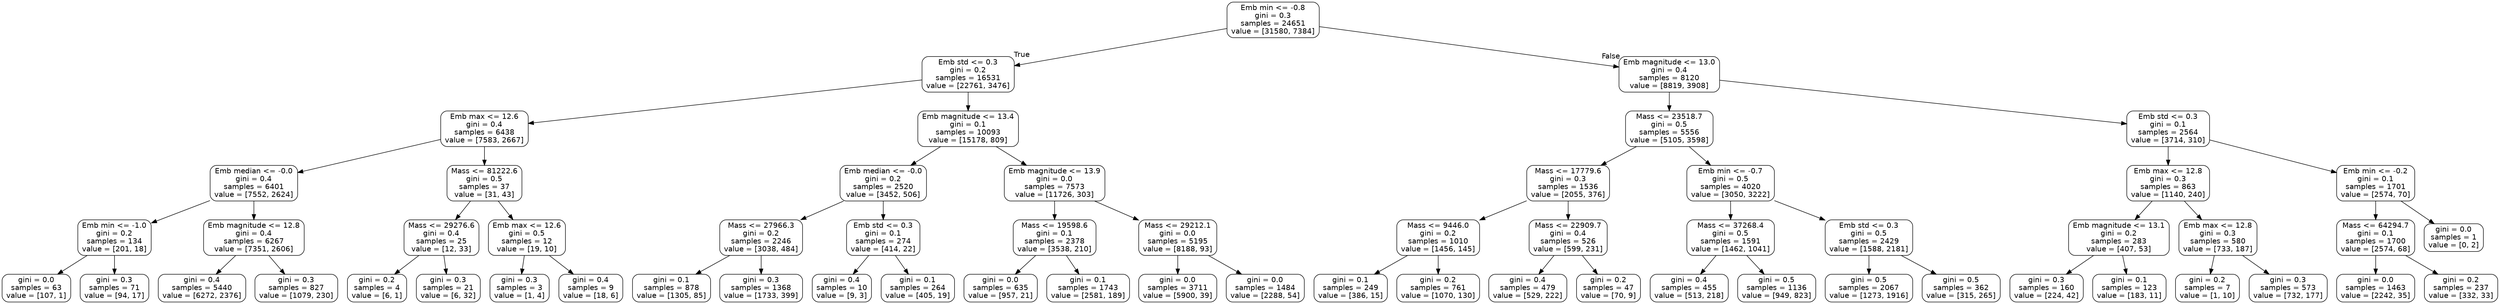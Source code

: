 digraph Tree {
node [shape=box, style="rounded", color="black", fontname="helvetica"] ;
edge [fontname="helvetica"] ;
0 [label="Emb min <= -0.8\ngini = 0.3\nsamples = 24651\nvalue = [31580, 7384]"] ;
1 [label="Emb std <= 0.3\ngini = 0.2\nsamples = 16531\nvalue = [22761, 3476]"] ;
0 -> 1 [labeldistance=2.5, labelangle=45, headlabel="True"] ;
2 [label="Emb max <= 12.6\ngini = 0.4\nsamples = 6438\nvalue = [7583, 2667]"] ;
1 -> 2 ;
3 [label="Emb median <= -0.0\ngini = 0.4\nsamples = 6401\nvalue = [7552, 2624]"] ;
2 -> 3 ;
4 [label="Emb min <= -1.0\ngini = 0.2\nsamples = 134\nvalue = [201, 18]"] ;
3 -> 4 ;
5 [label="gini = 0.0\nsamples = 63\nvalue = [107, 1]"] ;
4 -> 5 ;
6 [label="gini = 0.3\nsamples = 71\nvalue = [94, 17]"] ;
4 -> 6 ;
7 [label="Emb magnitude <= 12.8\ngini = 0.4\nsamples = 6267\nvalue = [7351, 2606]"] ;
3 -> 7 ;
8 [label="gini = 0.4\nsamples = 5440\nvalue = [6272, 2376]"] ;
7 -> 8 ;
9 [label="gini = 0.3\nsamples = 827\nvalue = [1079, 230]"] ;
7 -> 9 ;
10 [label="Mass <= 81222.6\ngini = 0.5\nsamples = 37\nvalue = [31, 43]"] ;
2 -> 10 ;
11 [label="Mass <= 29276.6\ngini = 0.4\nsamples = 25\nvalue = [12, 33]"] ;
10 -> 11 ;
12 [label="gini = 0.2\nsamples = 4\nvalue = [6, 1]"] ;
11 -> 12 ;
13 [label="gini = 0.3\nsamples = 21\nvalue = [6, 32]"] ;
11 -> 13 ;
14 [label="Emb max <= 12.6\ngini = 0.5\nsamples = 12\nvalue = [19, 10]"] ;
10 -> 14 ;
15 [label="gini = 0.3\nsamples = 3\nvalue = [1, 4]"] ;
14 -> 15 ;
16 [label="gini = 0.4\nsamples = 9\nvalue = [18, 6]"] ;
14 -> 16 ;
17 [label="Emb magnitude <= 13.4\ngini = 0.1\nsamples = 10093\nvalue = [15178, 809]"] ;
1 -> 17 ;
18 [label="Emb median <= -0.0\ngini = 0.2\nsamples = 2520\nvalue = [3452, 506]"] ;
17 -> 18 ;
19 [label="Mass <= 27966.3\ngini = 0.2\nsamples = 2246\nvalue = [3038, 484]"] ;
18 -> 19 ;
20 [label="gini = 0.1\nsamples = 878\nvalue = [1305, 85]"] ;
19 -> 20 ;
21 [label="gini = 0.3\nsamples = 1368\nvalue = [1733, 399]"] ;
19 -> 21 ;
22 [label="Emb std <= 0.3\ngini = 0.1\nsamples = 274\nvalue = [414, 22]"] ;
18 -> 22 ;
23 [label="gini = 0.4\nsamples = 10\nvalue = [9, 3]"] ;
22 -> 23 ;
24 [label="gini = 0.1\nsamples = 264\nvalue = [405, 19]"] ;
22 -> 24 ;
25 [label="Emb magnitude <= 13.9\ngini = 0.0\nsamples = 7573\nvalue = [11726, 303]"] ;
17 -> 25 ;
26 [label="Mass <= 19598.6\ngini = 0.1\nsamples = 2378\nvalue = [3538, 210]"] ;
25 -> 26 ;
27 [label="gini = 0.0\nsamples = 635\nvalue = [957, 21]"] ;
26 -> 27 ;
28 [label="gini = 0.1\nsamples = 1743\nvalue = [2581, 189]"] ;
26 -> 28 ;
29 [label="Mass <= 29212.1\ngini = 0.0\nsamples = 5195\nvalue = [8188, 93]"] ;
25 -> 29 ;
30 [label="gini = 0.0\nsamples = 3711\nvalue = [5900, 39]"] ;
29 -> 30 ;
31 [label="gini = 0.0\nsamples = 1484\nvalue = [2288, 54]"] ;
29 -> 31 ;
32 [label="Emb magnitude <= 13.0\ngini = 0.4\nsamples = 8120\nvalue = [8819, 3908]"] ;
0 -> 32 [labeldistance=2.5, labelangle=-45, headlabel="False"] ;
33 [label="Mass <= 23518.7\ngini = 0.5\nsamples = 5556\nvalue = [5105, 3598]"] ;
32 -> 33 ;
34 [label="Mass <= 17779.6\ngini = 0.3\nsamples = 1536\nvalue = [2055, 376]"] ;
33 -> 34 ;
35 [label="Mass <= 9446.0\ngini = 0.2\nsamples = 1010\nvalue = [1456, 145]"] ;
34 -> 35 ;
36 [label="gini = 0.1\nsamples = 249\nvalue = [386, 15]"] ;
35 -> 36 ;
37 [label="gini = 0.2\nsamples = 761\nvalue = [1070, 130]"] ;
35 -> 37 ;
38 [label="Mass <= 22909.7\ngini = 0.4\nsamples = 526\nvalue = [599, 231]"] ;
34 -> 38 ;
39 [label="gini = 0.4\nsamples = 479\nvalue = [529, 222]"] ;
38 -> 39 ;
40 [label="gini = 0.2\nsamples = 47\nvalue = [70, 9]"] ;
38 -> 40 ;
41 [label="Emb min <= -0.7\ngini = 0.5\nsamples = 4020\nvalue = [3050, 3222]"] ;
33 -> 41 ;
42 [label="Mass <= 37268.4\ngini = 0.5\nsamples = 1591\nvalue = [1462, 1041]"] ;
41 -> 42 ;
43 [label="gini = 0.4\nsamples = 455\nvalue = [513, 218]"] ;
42 -> 43 ;
44 [label="gini = 0.5\nsamples = 1136\nvalue = [949, 823]"] ;
42 -> 44 ;
45 [label="Emb std <= 0.3\ngini = 0.5\nsamples = 2429\nvalue = [1588, 2181]"] ;
41 -> 45 ;
46 [label="gini = 0.5\nsamples = 2067\nvalue = [1273, 1916]"] ;
45 -> 46 ;
47 [label="gini = 0.5\nsamples = 362\nvalue = [315, 265]"] ;
45 -> 47 ;
48 [label="Emb std <= 0.3\ngini = 0.1\nsamples = 2564\nvalue = [3714, 310]"] ;
32 -> 48 ;
49 [label="Emb max <= 12.8\ngini = 0.3\nsamples = 863\nvalue = [1140, 240]"] ;
48 -> 49 ;
50 [label="Emb magnitude <= 13.1\ngini = 0.2\nsamples = 283\nvalue = [407, 53]"] ;
49 -> 50 ;
51 [label="gini = 0.3\nsamples = 160\nvalue = [224, 42]"] ;
50 -> 51 ;
52 [label="gini = 0.1\nsamples = 123\nvalue = [183, 11]"] ;
50 -> 52 ;
53 [label="Emb max <= 12.8\ngini = 0.3\nsamples = 580\nvalue = [733, 187]"] ;
49 -> 53 ;
54 [label="gini = 0.2\nsamples = 7\nvalue = [1, 10]"] ;
53 -> 54 ;
55 [label="gini = 0.3\nsamples = 573\nvalue = [732, 177]"] ;
53 -> 55 ;
56 [label="Emb min <= -0.2\ngini = 0.1\nsamples = 1701\nvalue = [2574, 70]"] ;
48 -> 56 ;
57 [label="Mass <= 64294.7\ngini = 0.1\nsamples = 1700\nvalue = [2574, 68]"] ;
56 -> 57 ;
58 [label="gini = 0.0\nsamples = 1463\nvalue = [2242, 35]"] ;
57 -> 58 ;
59 [label="gini = 0.2\nsamples = 237\nvalue = [332, 33]"] ;
57 -> 59 ;
60 [label="gini = 0.0\nsamples = 1\nvalue = [0, 2]"] ;
56 -> 60 ;
}